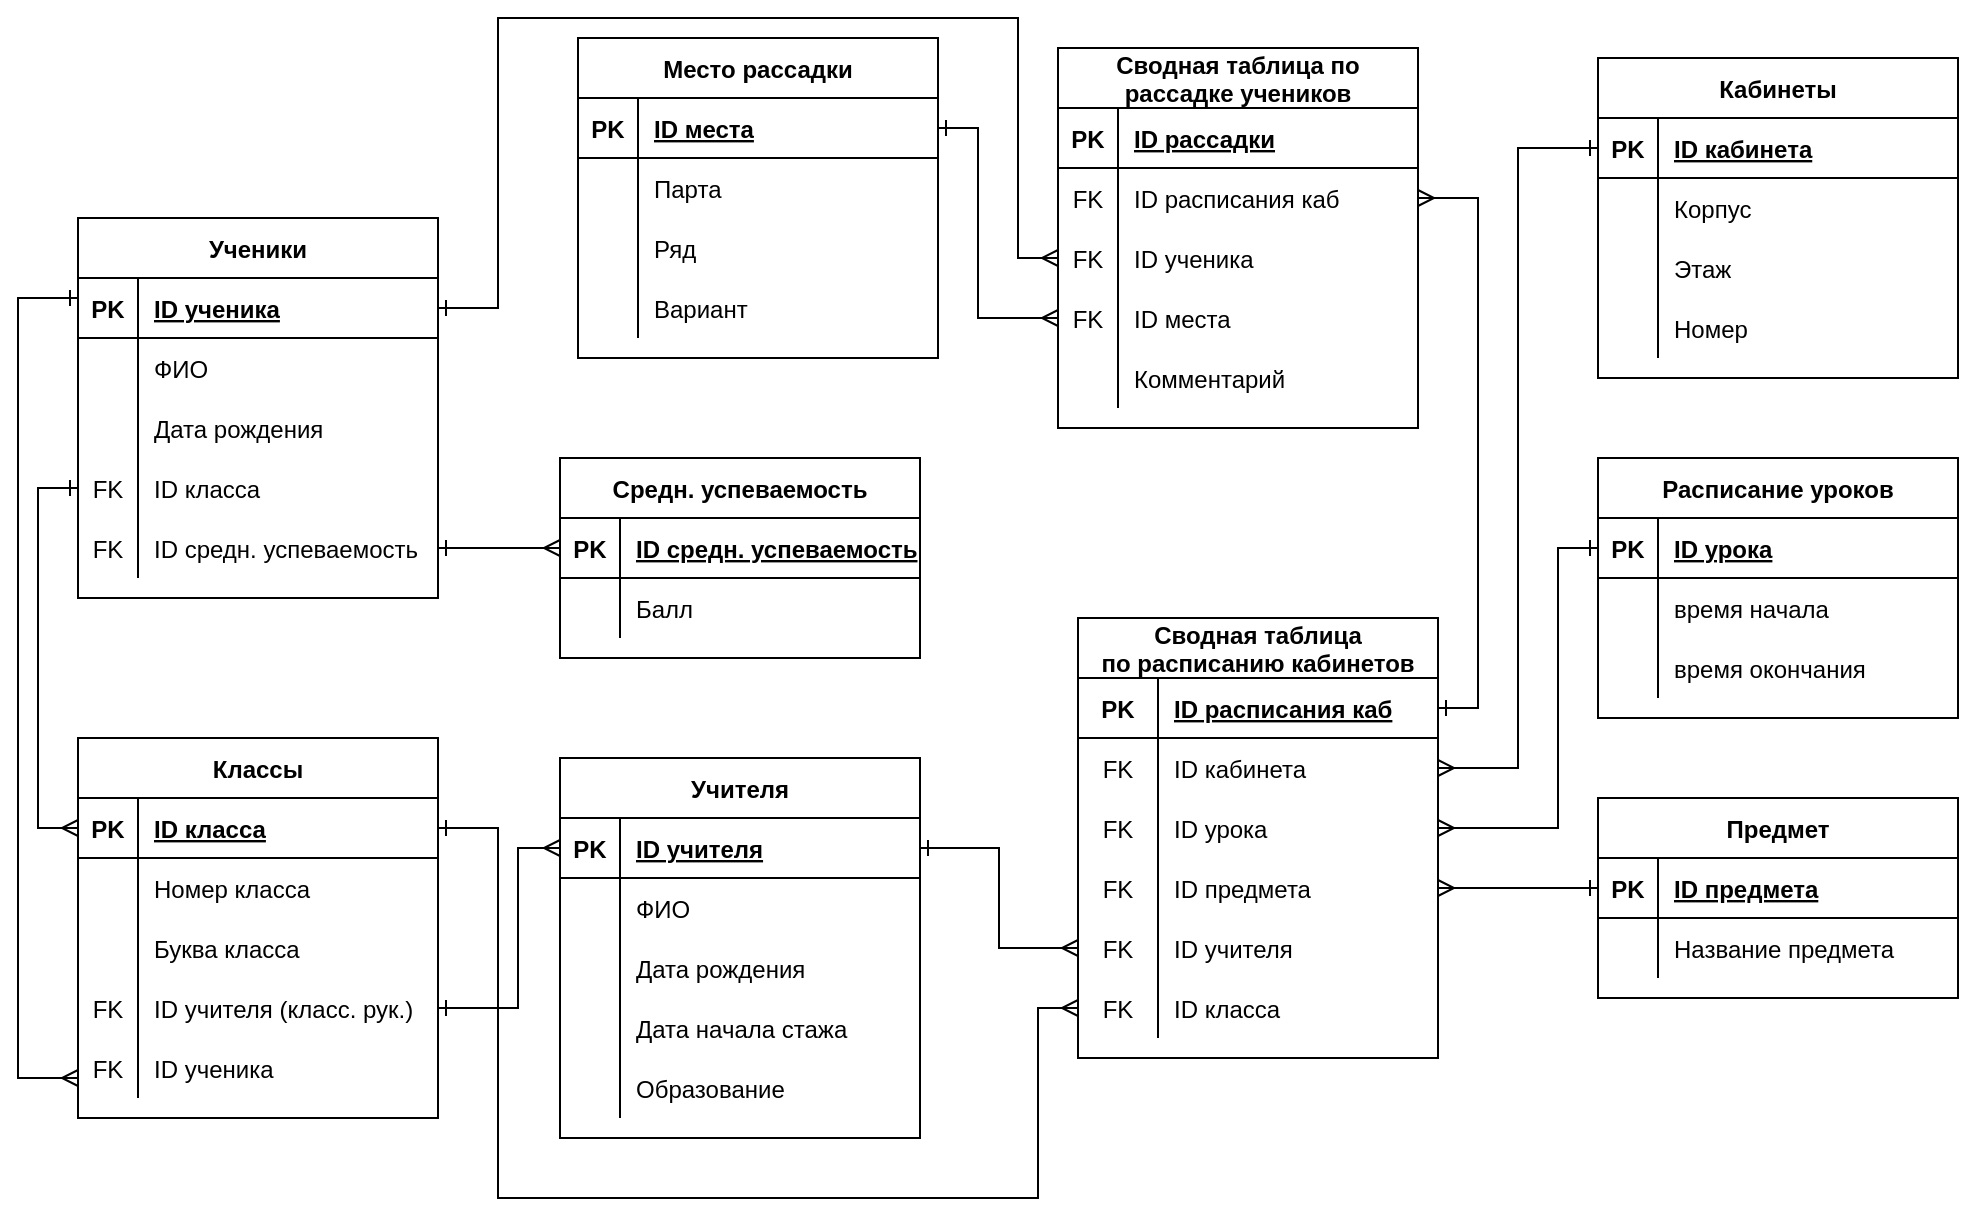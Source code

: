 <mxfile version="20.0.3" type="github">
  <diagram id="kmk7SKtRv-RFKrw5pHEI" name="Page-1">
    <mxGraphModel dx="1113" dy="759" grid="1" gridSize="10" guides="1" tooltips="1" connect="1" arrows="1" fold="1" page="1" pageScale="1" pageWidth="1169" pageHeight="827" math="0" shadow="0">
      <root>
        <mxCell id="0" />
        <mxCell id="1" parent="0" />
        <mxCell id="klrSTCAcLkOd9aCULXmN-4" value="Ученики" style="shape=table;startSize=30;container=1;collapsible=1;childLayout=tableLayout;fixedRows=1;rowLines=0;fontStyle=1;align=center;resizeLast=1;" vertex="1" parent="1">
          <mxGeometry x="40" y="130" width="180" height="190" as="geometry" />
        </mxCell>
        <mxCell id="klrSTCAcLkOd9aCULXmN-5" value="" style="shape=tableRow;horizontal=0;startSize=0;swimlaneHead=0;swimlaneBody=0;fillColor=none;collapsible=0;dropTarget=0;points=[[0,0.5],[1,0.5]];portConstraint=eastwest;top=0;left=0;right=0;bottom=1;" vertex="1" parent="klrSTCAcLkOd9aCULXmN-4">
          <mxGeometry y="30" width="180" height="30" as="geometry" />
        </mxCell>
        <mxCell id="klrSTCAcLkOd9aCULXmN-6" value="PK" style="shape=partialRectangle;connectable=0;fillColor=none;top=0;left=0;bottom=0;right=0;fontStyle=1;overflow=hidden;" vertex="1" parent="klrSTCAcLkOd9aCULXmN-5">
          <mxGeometry width="30" height="30" as="geometry">
            <mxRectangle width="30" height="30" as="alternateBounds" />
          </mxGeometry>
        </mxCell>
        <mxCell id="klrSTCAcLkOd9aCULXmN-7" value="ID ученика" style="shape=partialRectangle;connectable=0;fillColor=none;top=0;left=0;bottom=0;right=0;align=left;spacingLeft=6;fontStyle=5;overflow=hidden;" vertex="1" parent="klrSTCAcLkOd9aCULXmN-5">
          <mxGeometry x="30" width="150" height="30" as="geometry">
            <mxRectangle width="150" height="30" as="alternateBounds" />
          </mxGeometry>
        </mxCell>
        <mxCell id="klrSTCAcLkOd9aCULXmN-8" value="" style="shape=tableRow;horizontal=0;startSize=0;swimlaneHead=0;swimlaneBody=0;fillColor=none;collapsible=0;dropTarget=0;points=[[0,0.5],[1,0.5]];portConstraint=eastwest;top=0;left=0;right=0;bottom=0;" vertex="1" parent="klrSTCAcLkOd9aCULXmN-4">
          <mxGeometry y="60" width="180" height="30" as="geometry" />
        </mxCell>
        <mxCell id="klrSTCAcLkOd9aCULXmN-9" value="" style="shape=partialRectangle;connectable=0;fillColor=none;top=0;left=0;bottom=0;right=0;editable=1;overflow=hidden;" vertex="1" parent="klrSTCAcLkOd9aCULXmN-8">
          <mxGeometry width="30" height="30" as="geometry">
            <mxRectangle width="30" height="30" as="alternateBounds" />
          </mxGeometry>
        </mxCell>
        <mxCell id="klrSTCAcLkOd9aCULXmN-10" value="ФИО" style="shape=partialRectangle;connectable=0;fillColor=none;top=0;left=0;bottom=0;right=0;align=left;spacingLeft=6;overflow=hidden;" vertex="1" parent="klrSTCAcLkOd9aCULXmN-8">
          <mxGeometry x="30" width="150" height="30" as="geometry">
            <mxRectangle width="150" height="30" as="alternateBounds" />
          </mxGeometry>
        </mxCell>
        <mxCell id="klrSTCAcLkOd9aCULXmN-11" value="" style="shape=tableRow;horizontal=0;startSize=0;swimlaneHead=0;swimlaneBody=0;fillColor=none;collapsible=0;dropTarget=0;points=[[0,0.5],[1,0.5]];portConstraint=eastwest;top=0;left=0;right=0;bottom=0;" vertex="1" parent="klrSTCAcLkOd9aCULXmN-4">
          <mxGeometry y="90" width="180" height="30" as="geometry" />
        </mxCell>
        <mxCell id="klrSTCAcLkOd9aCULXmN-12" value="" style="shape=partialRectangle;connectable=0;fillColor=none;top=0;left=0;bottom=0;right=0;editable=1;overflow=hidden;" vertex="1" parent="klrSTCAcLkOd9aCULXmN-11">
          <mxGeometry width="30" height="30" as="geometry">
            <mxRectangle width="30" height="30" as="alternateBounds" />
          </mxGeometry>
        </mxCell>
        <mxCell id="klrSTCAcLkOd9aCULXmN-13" value="Дата рождения" style="shape=partialRectangle;connectable=0;fillColor=none;top=0;left=0;bottom=0;right=0;align=left;spacingLeft=6;overflow=hidden;" vertex="1" parent="klrSTCAcLkOd9aCULXmN-11">
          <mxGeometry x="30" width="150" height="30" as="geometry">
            <mxRectangle width="150" height="30" as="alternateBounds" />
          </mxGeometry>
        </mxCell>
        <mxCell id="klrSTCAcLkOd9aCULXmN-17" value="" style="shape=tableRow;horizontal=0;startSize=0;swimlaneHead=0;swimlaneBody=0;fillColor=none;collapsible=0;dropTarget=0;points=[[0,0.5],[1,0.5]];portConstraint=eastwest;top=0;left=0;right=0;bottom=0;" vertex="1" parent="klrSTCAcLkOd9aCULXmN-4">
          <mxGeometry y="120" width="180" height="30" as="geometry" />
        </mxCell>
        <mxCell id="klrSTCAcLkOd9aCULXmN-18" value="FK" style="shape=partialRectangle;connectable=0;fillColor=none;top=0;left=0;bottom=0;right=0;fontStyle=0;overflow=hidden;" vertex="1" parent="klrSTCAcLkOd9aCULXmN-17">
          <mxGeometry width="30" height="30" as="geometry">
            <mxRectangle width="30" height="30" as="alternateBounds" />
          </mxGeometry>
        </mxCell>
        <mxCell id="klrSTCAcLkOd9aCULXmN-19" value="ID класса" style="shape=partialRectangle;connectable=0;fillColor=none;top=0;left=0;bottom=0;right=0;align=left;spacingLeft=6;fontStyle=0;overflow=hidden;" vertex="1" parent="klrSTCAcLkOd9aCULXmN-17">
          <mxGeometry x="30" width="150" height="30" as="geometry">
            <mxRectangle width="150" height="30" as="alternateBounds" />
          </mxGeometry>
        </mxCell>
        <mxCell id="klrSTCAcLkOd9aCULXmN-23" value="" style="shape=tableRow;horizontal=0;startSize=0;swimlaneHead=0;swimlaneBody=0;fillColor=none;collapsible=0;dropTarget=0;points=[[0,0.5],[1,0.5]];portConstraint=eastwest;top=0;left=0;right=0;bottom=0;" vertex="1" parent="klrSTCAcLkOd9aCULXmN-4">
          <mxGeometry y="150" width="180" height="30" as="geometry" />
        </mxCell>
        <mxCell id="klrSTCAcLkOd9aCULXmN-24" value="FK" style="shape=partialRectangle;connectable=0;fillColor=none;top=0;left=0;bottom=0;right=0;fontStyle=0;overflow=hidden;" vertex="1" parent="klrSTCAcLkOd9aCULXmN-23">
          <mxGeometry width="30" height="30" as="geometry">
            <mxRectangle width="30" height="30" as="alternateBounds" />
          </mxGeometry>
        </mxCell>
        <mxCell id="klrSTCAcLkOd9aCULXmN-25" value="ID средн. успеваемость" style="shape=partialRectangle;connectable=0;fillColor=none;top=0;left=0;bottom=0;right=0;align=left;spacingLeft=6;fontStyle=0;overflow=hidden;" vertex="1" parent="klrSTCAcLkOd9aCULXmN-23">
          <mxGeometry x="30" width="150" height="30" as="geometry">
            <mxRectangle width="150" height="30" as="alternateBounds" />
          </mxGeometry>
        </mxCell>
        <mxCell id="klrSTCAcLkOd9aCULXmN-26" value="Кабинеты" style="shape=table;startSize=30;container=1;collapsible=1;childLayout=tableLayout;fixedRows=1;rowLines=0;fontStyle=1;align=center;resizeLast=1;" vertex="1" parent="1">
          <mxGeometry x="800" y="50" width="180" height="160" as="geometry" />
        </mxCell>
        <mxCell id="klrSTCAcLkOd9aCULXmN-27" value="" style="shape=tableRow;horizontal=0;startSize=0;swimlaneHead=0;swimlaneBody=0;fillColor=none;collapsible=0;dropTarget=0;points=[[0,0.5],[1,0.5]];portConstraint=eastwest;top=0;left=0;right=0;bottom=1;" vertex="1" parent="klrSTCAcLkOd9aCULXmN-26">
          <mxGeometry y="30" width="180" height="30" as="geometry" />
        </mxCell>
        <mxCell id="klrSTCAcLkOd9aCULXmN-28" value="PK" style="shape=partialRectangle;connectable=0;fillColor=none;top=0;left=0;bottom=0;right=0;fontStyle=1;overflow=hidden;" vertex="1" parent="klrSTCAcLkOd9aCULXmN-27">
          <mxGeometry width="30" height="30" as="geometry">
            <mxRectangle width="30" height="30" as="alternateBounds" />
          </mxGeometry>
        </mxCell>
        <mxCell id="klrSTCAcLkOd9aCULXmN-29" value="ID кабинета" style="shape=partialRectangle;connectable=0;fillColor=none;top=0;left=0;bottom=0;right=0;align=left;spacingLeft=6;fontStyle=5;overflow=hidden;" vertex="1" parent="klrSTCAcLkOd9aCULXmN-27">
          <mxGeometry x="30" width="150" height="30" as="geometry">
            <mxRectangle width="150" height="30" as="alternateBounds" />
          </mxGeometry>
        </mxCell>
        <mxCell id="klrSTCAcLkOd9aCULXmN-36" value="" style="shape=tableRow;horizontal=0;startSize=0;swimlaneHead=0;swimlaneBody=0;fillColor=none;collapsible=0;dropTarget=0;points=[[0,0.5],[1,0.5]];portConstraint=eastwest;top=0;left=0;right=0;bottom=0;" vertex="1" parent="klrSTCAcLkOd9aCULXmN-26">
          <mxGeometry y="60" width="180" height="30" as="geometry" />
        </mxCell>
        <mxCell id="klrSTCAcLkOd9aCULXmN-37" value="" style="shape=partialRectangle;connectable=0;fillColor=none;top=0;left=0;bottom=0;right=0;editable=1;overflow=hidden;" vertex="1" parent="klrSTCAcLkOd9aCULXmN-36">
          <mxGeometry width="30" height="30" as="geometry">
            <mxRectangle width="30" height="30" as="alternateBounds" />
          </mxGeometry>
        </mxCell>
        <mxCell id="klrSTCAcLkOd9aCULXmN-38" value="Корпус" style="shape=partialRectangle;connectable=0;fillColor=none;top=0;left=0;bottom=0;right=0;align=left;spacingLeft=6;overflow=hidden;" vertex="1" parent="klrSTCAcLkOd9aCULXmN-36">
          <mxGeometry x="30" width="150" height="30" as="geometry">
            <mxRectangle width="150" height="30" as="alternateBounds" />
          </mxGeometry>
        </mxCell>
        <mxCell id="klrSTCAcLkOd9aCULXmN-33" value="" style="shape=tableRow;horizontal=0;startSize=0;swimlaneHead=0;swimlaneBody=0;fillColor=none;collapsible=0;dropTarget=0;points=[[0,0.5],[1,0.5]];portConstraint=eastwest;top=0;left=0;right=0;bottom=0;" vertex="1" parent="klrSTCAcLkOd9aCULXmN-26">
          <mxGeometry y="90" width="180" height="30" as="geometry" />
        </mxCell>
        <mxCell id="klrSTCAcLkOd9aCULXmN-34" value="" style="shape=partialRectangle;connectable=0;fillColor=none;top=0;left=0;bottom=0;right=0;editable=1;overflow=hidden;" vertex="1" parent="klrSTCAcLkOd9aCULXmN-33">
          <mxGeometry width="30" height="30" as="geometry">
            <mxRectangle width="30" height="30" as="alternateBounds" />
          </mxGeometry>
        </mxCell>
        <mxCell id="klrSTCAcLkOd9aCULXmN-35" value="Этаж" style="shape=partialRectangle;connectable=0;fillColor=none;top=0;left=0;bottom=0;right=0;align=left;spacingLeft=6;overflow=hidden;" vertex="1" parent="klrSTCAcLkOd9aCULXmN-33">
          <mxGeometry x="30" width="150" height="30" as="geometry">
            <mxRectangle width="150" height="30" as="alternateBounds" />
          </mxGeometry>
        </mxCell>
        <mxCell id="klrSTCAcLkOd9aCULXmN-30" value="" style="shape=tableRow;horizontal=0;startSize=0;swimlaneHead=0;swimlaneBody=0;fillColor=none;collapsible=0;dropTarget=0;points=[[0,0.5],[1,0.5]];portConstraint=eastwest;top=0;left=0;right=0;bottom=0;" vertex="1" parent="klrSTCAcLkOd9aCULXmN-26">
          <mxGeometry y="120" width="180" height="30" as="geometry" />
        </mxCell>
        <mxCell id="klrSTCAcLkOd9aCULXmN-31" value="" style="shape=partialRectangle;connectable=0;fillColor=none;top=0;left=0;bottom=0;right=0;editable=1;overflow=hidden;" vertex="1" parent="klrSTCAcLkOd9aCULXmN-30">
          <mxGeometry width="30" height="30" as="geometry">
            <mxRectangle width="30" height="30" as="alternateBounds" />
          </mxGeometry>
        </mxCell>
        <mxCell id="klrSTCAcLkOd9aCULXmN-32" value="Номер" style="shape=partialRectangle;connectable=0;fillColor=none;top=0;left=0;bottom=0;right=0;align=left;spacingLeft=6;overflow=hidden;" vertex="1" parent="klrSTCAcLkOd9aCULXmN-30">
          <mxGeometry x="30" width="150" height="30" as="geometry">
            <mxRectangle width="150" height="30" as="alternateBounds" />
          </mxGeometry>
        </mxCell>
        <mxCell id="klrSTCAcLkOd9aCULXmN-39" value="Место рассадки" style="shape=table;startSize=30;container=1;collapsible=1;childLayout=tableLayout;fixedRows=1;rowLines=0;fontStyle=1;align=center;resizeLast=1;" vertex="1" parent="1">
          <mxGeometry x="290" y="40" width="180" height="160" as="geometry" />
        </mxCell>
        <mxCell id="klrSTCAcLkOd9aCULXmN-40" value="" style="shape=tableRow;horizontal=0;startSize=0;swimlaneHead=0;swimlaneBody=0;fillColor=none;collapsible=0;dropTarget=0;points=[[0,0.5],[1,0.5]];portConstraint=eastwest;top=0;left=0;right=0;bottom=1;" vertex="1" parent="klrSTCAcLkOd9aCULXmN-39">
          <mxGeometry y="30" width="180" height="30" as="geometry" />
        </mxCell>
        <mxCell id="klrSTCAcLkOd9aCULXmN-41" value="PK" style="shape=partialRectangle;connectable=0;fillColor=none;top=0;left=0;bottom=0;right=0;fontStyle=1;overflow=hidden;" vertex="1" parent="klrSTCAcLkOd9aCULXmN-40">
          <mxGeometry width="30" height="30" as="geometry">
            <mxRectangle width="30" height="30" as="alternateBounds" />
          </mxGeometry>
        </mxCell>
        <mxCell id="klrSTCAcLkOd9aCULXmN-42" value="ID места" style="shape=partialRectangle;connectable=0;fillColor=none;top=0;left=0;bottom=0;right=0;align=left;spacingLeft=6;fontStyle=5;overflow=hidden;" vertex="1" parent="klrSTCAcLkOd9aCULXmN-40">
          <mxGeometry x="30" width="150" height="30" as="geometry">
            <mxRectangle width="150" height="30" as="alternateBounds" />
          </mxGeometry>
        </mxCell>
        <mxCell id="klrSTCAcLkOd9aCULXmN-43" value="" style="shape=tableRow;horizontal=0;startSize=0;swimlaneHead=0;swimlaneBody=0;fillColor=none;collapsible=0;dropTarget=0;points=[[0,0.5],[1,0.5]];portConstraint=eastwest;top=0;left=0;right=0;bottom=0;" vertex="1" parent="klrSTCAcLkOd9aCULXmN-39">
          <mxGeometry y="60" width="180" height="30" as="geometry" />
        </mxCell>
        <mxCell id="klrSTCAcLkOd9aCULXmN-44" value="" style="shape=partialRectangle;connectable=0;fillColor=none;top=0;left=0;bottom=0;right=0;editable=1;overflow=hidden;" vertex="1" parent="klrSTCAcLkOd9aCULXmN-43">
          <mxGeometry width="30" height="30" as="geometry">
            <mxRectangle width="30" height="30" as="alternateBounds" />
          </mxGeometry>
        </mxCell>
        <mxCell id="klrSTCAcLkOd9aCULXmN-45" value="Парта" style="shape=partialRectangle;connectable=0;fillColor=none;top=0;left=0;bottom=0;right=0;align=left;spacingLeft=6;overflow=hidden;" vertex="1" parent="klrSTCAcLkOd9aCULXmN-43">
          <mxGeometry x="30" width="150" height="30" as="geometry">
            <mxRectangle width="150" height="30" as="alternateBounds" />
          </mxGeometry>
        </mxCell>
        <mxCell id="klrSTCAcLkOd9aCULXmN-46" value="" style="shape=tableRow;horizontal=0;startSize=0;swimlaneHead=0;swimlaneBody=0;fillColor=none;collapsible=0;dropTarget=0;points=[[0,0.5],[1,0.5]];portConstraint=eastwest;top=0;left=0;right=0;bottom=0;" vertex="1" parent="klrSTCAcLkOd9aCULXmN-39">
          <mxGeometry y="90" width="180" height="30" as="geometry" />
        </mxCell>
        <mxCell id="klrSTCAcLkOd9aCULXmN-47" value="" style="shape=partialRectangle;connectable=0;fillColor=none;top=0;left=0;bottom=0;right=0;editable=1;overflow=hidden;" vertex="1" parent="klrSTCAcLkOd9aCULXmN-46">
          <mxGeometry width="30" height="30" as="geometry">
            <mxRectangle width="30" height="30" as="alternateBounds" />
          </mxGeometry>
        </mxCell>
        <mxCell id="klrSTCAcLkOd9aCULXmN-48" value="Ряд" style="shape=partialRectangle;connectable=0;fillColor=none;top=0;left=0;bottom=0;right=0;align=left;spacingLeft=6;overflow=hidden;" vertex="1" parent="klrSTCAcLkOd9aCULXmN-46">
          <mxGeometry x="30" width="150" height="30" as="geometry">
            <mxRectangle width="150" height="30" as="alternateBounds" />
          </mxGeometry>
        </mxCell>
        <mxCell id="klrSTCAcLkOd9aCULXmN-49" value="" style="shape=tableRow;horizontal=0;startSize=0;swimlaneHead=0;swimlaneBody=0;fillColor=none;collapsible=0;dropTarget=0;points=[[0,0.5],[1,0.5]];portConstraint=eastwest;top=0;left=0;right=0;bottom=0;" vertex="1" parent="klrSTCAcLkOd9aCULXmN-39">
          <mxGeometry y="120" width="180" height="30" as="geometry" />
        </mxCell>
        <mxCell id="klrSTCAcLkOd9aCULXmN-50" value="" style="shape=partialRectangle;connectable=0;fillColor=none;top=0;left=0;bottom=0;right=0;editable=1;overflow=hidden;" vertex="1" parent="klrSTCAcLkOd9aCULXmN-49">
          <mxGeometry width="30" height="30" as="geometry">
            <mxRectangle width="30" height="30" as="alternateBounds" />
          </mxGeometry>
        </mxCell>
        <mxCell id="klrSTCAcLkOd9aCULXmN-51" value="Вариант" style="shape=partialRectangle;connectable=0;fillColor=none;top=0;left=0;bottom=0;right=0;align=left;spacingLeft=6;overflow=hidden;" vertex="1" parent="klrSTCAcLkOd9aCULXmN-49">
          <mxGeometry x="30" width="150" height="30" as="geometry">
            <mxRectangle width="150" height="30" as="alternateBounds" />
          </mxGeometry>
        </mxCell>
        <mxCell id="klrSTCAcLkOd9aCULXmN-52" value="Расписание уроков" style="shape=table;startSize=30;container=1;collapsible=1;childLayout=tableLayout;fixedRows=1;rowLines=0;fontStyle=1;align=center;resizeLast=1;" vertex="1" parent="1">
          <mxGeometry x="800" y="250" width="180" height="130" as="geometry" />
        </mxCell>
        <mxCell id="klrSTCAcLkOd9aCULXmN-53" value="" style="shape=tableRow;horizontal=0;startSize=0;swimlaneHead=0;swimlaneBody=0;fillColor=none;collapsible=0;dropTarget=0;points=[[0,0.5],[1,0.5]];portConstraint=eastwest;top=0;left=0;right=0;bottom=1;" vertex="1" parent="klrSTCAcLkOd9aCULXmN-52">
          <mxGeometry y="30" width="180" height="30" as="geometry" />
        </mxCell>
        <mxCell id="klrSTCAcLkOd9aCULXmN-54" value="PK" style="shape=partialRectangle;connectable=0;fillColor=none;top=0;left=0;bottom=0;right=0;fontStyle=1;overflow=hidden;" vertex="1" parent="klrSTCAcLkOd9aCULXmN-53">
          <mxGeometry width="30" height="30" as="geometry">
            <mxRectangle width="30" height="30" as="alternateBounds" />
          </mxGeometry>
        </mxCell>
        <mxCell id="klrSTCAcLkOd9aCULXmN-55" value="ID урока" style="shape=partialRectangle;connectable=0;fillColor=none;top=0;left=0;bottom=0;right=0;align=left;spacingLeft=6;fontStyle=5;overflow=hidden;" vertex="1" parent="klrSTCAcLkOd9aCULXmN-53">
          <mxGeometry x="30" width="150" height="30" as="geometry">
            <mxRectangle width="150" height="30" as="alternateBounds" />
          </mxGeometry>
        </mxCell>
        <mxCell id="klrSTCAcLkOd9aCULXmN-56" value="" style="shape=tableRow;horizontal=0;startSize=0;swimlaneHead=0;swimlaneBody=0;fillColor=none;collapsible=0;dropTarget=0;points=[[0,0.5],[1,0.5]];portConstraint=eastwest;top=0;left=0;right=0;bottom=0;" vertex="1" parent="klrSTCAcLkOd9aCULXmN-52">
          <mxGeometry y="60" width="180" height="30" as="geometry" />
        </mxCell>
        <mxCell id="klrSTCAcLkOd9aCULXmN-57" value="" style="shape=partialRectangle;connectable=0;fillColor=none;top=0;left=0;bottom=0;right=0;editable=1;overflow=hidden;" vertex="1" parent="klrSTCAcLkOd9aCULXmN-56">
          <mxGeometry width="30" height="30" as="geometry">
            <mxRectangle width="30" height="30" as="alternateBounds" />
          </mxGeometry>
        </mxCell>
        <mxCell id="klrSTCAcLkOd9aCULXmN-58" value="время начала" style="shape=partialRectangle;connectable=0;fillColor=none;top=0;left=0;bottom=0;right=0;align=left;spacingLeft=6;overflow=hidden;" vertex="1" parent="klrSTCAcLkOd9aCULXmN-56">
          <mxGeometry x="30" width="150" height="30" as="geometry">
            <mxRectangle width="150" height="30" as="alternateBounds" />
          </mxGeometry>
        </mxCell>
        <mxCell id="klrSTCAcLkOd9aCULXmN-59" value="" style="shape=tableRow;horizontal=0;startSize=0;swimlaneHead=0;swimlaneBody=0;fillColor=none;collapsible=0;dropTarget=0;points=[[0,0.5],[1,0.5]];portConstraint=eastwest;top=0;left=0;right=0;bottom=0;" vertex="1" parent="klrSTCAcLkOd9aCULXmN-52">
          <mxGeometry y="90" width="180" height="30" as="geometry" />
        </mxCell>
        <mxCell id="klrSTCAcLkOd9aCULXmN-60" value="" style="shape=partialRectangle;connectable=0;fillColor=none;top=0;left=0;bottom=0;right=0;editable=1;overflow=hidden;" vertex="1" parent="klrSTCAcLkOd9aCULXmN-59">
          <mxGeometry width="30" height="30" as="geometry">
            <mxRectangle width="30" height="30" as="alternateBounds" />
          </mxGeometry>
        </mxCell>
        <mxCell id="klrSTCAcLkOd9aCULXmN-61" value="время окончания" style="shape=partialRectangle;connectable=0;fillColor=none;top=0;left=0;bottom=0;right=0;align=left;spacingLeft=6;overflow=hidden;" vertex="1" parent="klrSTCAcLkOd9aCULXmN-59">
          <mxGeometry x="30" width="150" height="30" as="geometry">
            <mxRectangle width="150" height="30" as="alternateBounds" />
          </mxGeometry>
        </mxCell>
        <mxCell id="klrSTCAcLkOd9aCULXmN-65" value="Предмет" style="shape=table;startSize=30;container=1;collapsible=1;childLayout=tableLayout;fixedRows=1;rowLines=0;fontStyle=1;align=center;resizeLast=1;" vertex="1" parent="1">
          <mxGeometry x="800" y="420" width="180" height="100" as="geometry" />
        </mxCell>
        <mxCell id="klrSTCAcLkOd9aCULXmN-66" value="" style="shape=tableRow;horizontal=0;startSize=0;swimlaneHead=0;swimlaneBody=0;fillColor=none;collapsible=0;dropTarget=0;points=[[0,0.5],[1,0.5]];portConstraint=eastwest;top=0;left=0;right=0;bottom=1;" vertex="1" parent="klrSTCAcLkOd9aCULXmN-65">
          <mxGeometry y="30" width="180" height="30" as="geometry" />
        </mxCell>
        <mxCell id="klrSTCAcLkOd9aCULXmN-67" value="PK" style="shape=partialRectangle;connectable=0;fillColor=none;top=0;left=0;bottom=0;right=0;fontStyle=1;overflow=hidden;" vertex="1" parent="klrSTCAcLkOd9aCULXmN-66">
          <mxGeometry width="30" height="30" as="geometry">
            <mxRectangle width="30" height="30" as="alternateBounds" />
          </mxGeometry>
        </mxCell>
        <mxCell id="klrSTCAcLkOd9aCULXmN-68" value="ID предмета" style="shape=partialRectangle;connectable=0;fillColor=none;top=0;left=0;bottom=0;right=0;align=left;spacingLeft=6;fontStyle=5;overflow=hidden;" vertex="1" parent="klrSTCAcLkOd9aCULXmN-66">
          <mxGeometry x="30" width="150" height="30" as="geometry">
            <mxRectangle width="150" height="30" as="alternateBounds" />
          </mxGeometry>
        </mxCell>
        <mxCell id="klrSTCAcLkOd9aCULXmN-69" value="" style="shape=tableRow;horizontal=0;startSize=0;swimlaneHead=0;swimlaneBody=0;fillColor=none;collapsible=0;dropTarget=0;points=[[0,0.5],[1,0.5]];portConstraint=eastwest;top=0;left=0;right=0;bottom=0;" vertex="1" parent="klrSTCAcLkOd9aCULXmN-65">
          <mxGeometry y="60" width="180" height="30" as="geometry" />
        </mxCell>
        <mxCell id="klrSTCAcLkOd9aCULXmN-70" value="" style="shape=partialRectangle;connectable=0;fillColor=none;top=0;left=0;bottom=0;right=0;editable=1;overflow=hidden;" vertex="1" parent="klrSTCAcLkOd9aCULXmN-69">
          <mxGeometry width="30" height="30" as="geometry">
            <mxRectangle width="30" height="30" as="alternateBounds" />
          </mxGeometry>
        </mxCell>
        <mxCell id="klrSTCAcLkOd9aCULXmN-71" value="Название предмета" style="shape=partialRectangle;connectable=0;fillColor=none;top=0;left=0;bottom=0;right=0;align=left;spacingLeft=6;overflow=hidden;" vertex="1" parent="klrSTCAcLkOd9aCULXmN-69">
          <mxGeometry x="30" width="150" height="30" as="geometry">
            <mxRectangle width="150" height="30" as="alternateBounds" />
          </mxGeometry>
        </mxCell>
        <mxCell id="klrSTCAcLkOd9aCULXmN-78" value="Учителя" style="shape=table;startSize=30;container=1;collapsible=1;childLayout=tableLayout;fixedRows=1;rowLines=0;fontStyle=1;align=center;resizeLast=1;" vertex="1" parent="1">
          <mxGeometry x="281" y="400" width="180" height="190" as="geometry" />
        </mxCell>
        <mxCell id="klrSTCAcLkOd9aCULXmN-79" value="" style="shape=tableRow;horizontal=0;startSize=0;swimlaneHead=0;swimlaneBody=0;fillColor=none;collapsible=0;dropTarget=0;points=[[0,0.5],[1,0.5]];portConstraint=eastwest;top=0;left=0;right=0;bottom=1;" vertex="1" parent="klrSTCAcLkOd9aCULXmN-78">
          <mxGeometry y="30" width="180" height="30" as="geometry" />
        </mxCell>
        <mxCell id="klrSTCAcLkOd9aCULXmN-80" value="PK" style="shape=partialRectangle;connectable=0;fillColor=none;top=0;left=0;bottom=0;right=0;fontStyle=1;overflow=hidden;" vertex="1" parent="klrSTCAcLkOd9aCULXmN-79">
          <mxGeometry width="30" height="30" as="geometry">
            <mxRectangle width="30" height="30" as="alternateBounds" />
          </mxGeometry>
        </mxCell>
        <mxCell id="klrSTCAcLkOd9aCULXmN-81" value="ID учителя" style="shape=partialRectangle;connectable=0;fillColor=none;top=0;left=0;bottom=0;right=0;align=left;spacingLeft=6;fontStyle=5;overflow=hidden;" vertex="1" parent="klrSTCAcLkOd9aCULXmN-79">
          <mxGeometry x="30" width="150" height="30" as="geometry">
            <mxRectangle width="150" height="30" as="alternateBounds" />
          </mxGeometry>
        </mxCell>
        <mxCell id="klrSTCAcLkOd9aCULXmN-82" value="" style="shape=tableRow;horizontal=0;startSize=0;swimlaneHead=0;swimlaneBody=0;fillColor=none;collapsible=0;dropTarget=0;points=[[0,0.5],[1,0.5]];portConstraint=eastwest;top=0;left=0;right=0;bottom=0;" vertex="1" parent="klrSTCAcLkOd9aCULXmN-78">
          <mxGeometry y="60" width="180" height="30" as="geometry" />
        </mxCell>
        <mxCell id="klrSTCAcLkOd9aCULXmN-83" value="" style="shape=partialRectangle;connectable=0;fillColor=none;top=0;left=0;bottom=0;right=0;editable=1;overflow=hidden;" vertex="1" parent="klrSTCAcLkOd9aCULXmN-82">
          <mxGeometry width="30" height="30" as="geometry">
            <mxRectangle width="30" height="30" as="alternateBounds" />
          </mxGeometry>
        </mxCell>
        <mxCell id="klrSTCAcLkOd9aCULXmN-84" value="ФИО" style="shape=partialRectangle;connectable=0;fillColor=none;top=0;left=0;bottom=0;right=0;align=left;spacingLeft=6;overflow=hidden;" vertex="1" parent="klrSTCAcLkOd9aCULXmN-82">
          <mxGeometry x="30" width="150" height="30" as="geometry">
            <mxRectangle width="150" height="30" as="alternateBounds" />
          </mxGeometry>
        </mxCell>
        <mxCell id="klrSTCAcLkOd9aCULXmN-85" value="" style="shape=tableRow;horizontal=0;startSize=0;swimlaneHead=0;swimlaneBody=0;fillColor=none;collapsible=0;dropTarget=0;points=[[0,0.5],[1,0.5]];portConstraint=eastwest;top=0;left=0;right=0;bottom=0;" vertex="1" parent="klrSTCAcLkOd9aCULXmN-78">
          <mxGeometry y="90" width="180" height="30" as="geometry" />
        </mxCell>
        <mxCell id="klrSTCAcLkOd9aCULXmN-86" value="" style="shape=partialRectangle;connectable=0;fillColor=none;top=0;left=0;bottom=0;right=0;editable=1;overflow=hidden;" vertex="1" parent="klrSTCAcLkOd9aCULXmN-85">
          <mxGeometry width="30" height="30" as="geometry">
            <mxRectangle width="30" height="30" as="alternateBounds" />
          </mxGeometry>
        </mxCell>
        <mxCell id="klrSTCAcLkOd9aCULXmN-87" value="Дата рождения" style="shape=partialRectangle;connectable=0;fillColor=none;top=0;left=0;bottom=0;right=0;align=left;spacingLeft=6;overflow=hidden;" vertex="1" parent="klrSTCAcLkOd9aCULXmN-85">
          <mxGeometry x="30" width="150" height="30" as="geometry">
            <mxRectangle width="150" height="30" as="alternateBounds" />
          </mxGeometry>
        </mxCell>
        <mxCell id="klrSTCAcLkOd9aCULXmN-159" value="" style="shape=tableRow;horizontal=0;startSize=0;swimlaneHead=0;swimlaneBody=0;fillColor=none;collapsible=0;dropTarget=0;points=[[0,0.5],[1,0.5]];portConstraint=eastwest;top=0;left=0;right=0;bottom=0;" vertex="1" parent="klrSTCAcLkOd9aCULXmN-78">
          <mxGeometry y="120" width="180" height="30" as="geometry" />
        </mxCell>
        <mxCell id="klrSTCAcLkOd9aCULXmN-160" value="" style="shape=partialRectangle;connectable=0;fillColor=none;top=0;left=0;bottom=0;right=0;editable=1;overflow=hidden;" vertex="1" parent="klrSTCAcLkOd9aCULXmN-159">
          <mxGeometry width="30" height="30" as="geometry">
            <mxRectangle width="30" height="30" as="alternateBounds" />
          </mxGeometry>
        </mxCell>
        <mxCell id="klrSTCAcLkOd9aCULXmN-161" value="Дата начала стажа" style="shape=partialRectangle;connectable=0;fillColor=none;top=0;left=0;bottom=0;right=0;align=left;spacingLeft=6;overflow=hidden;" vertex="1" parent="klrSTCAcLkOd9aCULXmN-159">
          <mxGeometry x="30" width="150" height="30" as="geometry">
            <mxRectangle width="150" height="30" as="alternateBounds" />
          </mxGeometry>
        </mxCell>
        <mxCell id="klrSTCAcLkOd9aCULXmN-88" value="" style="shape=tableRow;horizontal=0;startSize=0;swimlaneHead=0;swimlaneBody=0;fillColor=none;collapsible=0;dropTarget=0;points=[[0,0.5],[1,0.5]];portConstraint=eastwest;top=0;left=0;right=0;bottom=0;" vertex="1" parent="klrSTCAcLkOd9aCULXmN-78">
          <mxGeometry y="150" width="180" height="30" as="geometry" />
        </mxCell>
        <mxCell id="klrSTCAcLkOd9aCULXmN-89" value="" style="shape=partialRectangle;connectable=0;fillColor=none;top=0;left=0;bottom=0;right=0;editable=1;overflow=hidden;" vertex="1" parent="klrSTCAcLkOd9aCULXmN-88">
          <mxGeometry width="30" height="30" as="geometry">
            <mxRectangle width="30" height="30" as="alternateBounds" />
          </mxGeometry>
        </mxCell>
        <mxCell id="klrSTCAcLkOd9aCULXmN-90" value="Образование" style="shape=partialRectangle;connectable=0;fillColor=none;top=0;left=0;bottom=0;right=0;align=left;spacingLeft=6;overflow=hidden;" vertex="1" parent="klrSTCAcLkOd9aCULXmN-88">
          <mxGeometry x="30" width="150" height="30" as="geometry">
            <mxRectangle width="150" height="30" as="alternateBounds" />
          </mxGeometry>
        </mxCell>
        <mxCell id="klrSTCAcLkOd9aCULXmN-114" value="Классы" style="shape=table;startSize=30;container=1;collapsible=1;childLayout=tableLayout;fixedRows=1;rowLines=0;fontStyle=1;align=center;resizeLast=1;" vertex="1" parent="1">
          <mxGeometry x="40" y="390" width="180" height="190" as="geometry" />
        </mxCell>
        <mxCell id="klrSTCAcLkOd9aCULXmN-115" value="" style="shape=tableRow;horizontal=0;startSize=0;swimlaneHead=0;swimlaneBody=0;fillColor=none;collapsible=0;dropTarget=0;points=[[0,0.5],[1,0.5]];portConstraint=eastwest;top=0;left=0;right=0;bottom=1;" vertex="1" parent="klrSTCAcLkOd9aCULXmN-114">
          <mxGeometry y="30" width="180" height="30" as="geometry" />
        </mxCell>
        <mxCell id="klrSTCAcLkOd9aCULXmN-116" value="PK" style="shape=partialRectangle;connectable=0;fillColor=none;top=0;left=0;bottom=0;right=0;fontStyle=1;overflow=hidden;" vertex="1" parent="klrSTCAcLkOd9aCULXmN-115">
          <mxGeometry width="30" height="30" as="geometry">
            <mxRectangle width="30" height="30" as="alternateBounds" />
          </mxGeometry>
        </mxCell>
        <mxCell id="klrSTCAcLkOd9aCULXmN-117" value="ID класса" style="shape=partialRectangle;connectable=0;fillColor=none;top=0;left=0;bottom=0;right=0;align=left;spacingLeft=6;fontStyle=5;overflow=hidden;" vertex="1" parent="klrSTCAcLkOd9aCULXmN-115">
          <mxGeometry x="30" width="150" height="30" as="geometry">
            <mxRectangle width="150" height="30" as="alternateBounds" />
          </mxGeometry>
        </mxCell>
        <mxCell id="klrSTCAcLkOd9aCULXmN-118" value="" style="shape=tableRow;horizontal=0;startSize=0;swimlaneHead=0;swimlaneBody=0;fillColor=none;collapsible=0;dropTarget=0;points=[[0,0.5],[1,0.5]];portConstraint=eastwest;top=0;left=0;right=0;bottom=0;" vertex="1" parent="klrSTCAcLkOd9aCULXmN-114">
          <mxGeometry y="60" width="180" height="30" as="geometry" />
        </mxCell>
        <mxCell id="klrSTCAcLkOd9aCULXmN-119" value="" style="shape=partialRectangle;connectable=0;fillColor=none;top=0;left=0;bottom=0;right=0;editable=1;overflow=hidden;" vertex="1" parent="klrSTCAcLkOd9aCULXmN-118">
          <mxGeometry width="30" height="30" as="geometry">
            <mxRectangle width="30" height="30" as="alternateBounds" />
          </mxGeometry>
        </mxCell>
        <mxCell id="klrSTCAcLkOd9aCULXmN-120" value="Номер класса" style="shape=partialRectangle;connectable=0;fillColor=none;top=0;left=0;bottom=0;right=0;align=left;spacingLeft=6;overflow=hidden;" vertex="1" parent="klrSTCAcLkOd9aCULXmN-118">
          <mxGeometry x="30" width="150" height="30" as="geometry">
            <mxRectangle width="150" height="30" as="alternateBounds" />
          </mxGeometry>
        </mxCell>
        <mxCell id="klrSTCAcLkOd9aCULXmN-121" value="" style="shape=tableRow;horizontal=0;startSize=0;swimlaneHead=0;swimlaneBody=0;fillColor=none;collapsible=0;dropTarget=0;points=[[0,0.5],[1,0.5]];portConstraint=eastwest;top=0;left=0;right=0;bottom=0;" vertex="1" parent="klrSTCAcLkOd9aCULXmN-114">
          <mxGeometry y="90" width="180" height="30" as="geometry" />
        </mxCell>
        <mxCell id="klrSTCAcLkOd9aCULXmN-122" value="" style="shape=partialRectangle;connectable=0;fillColor=none;top=0;left=0;bottom=0;right=0;editable=1;overflow=hidden;" vertex="1" parent="klrSTCAcLkOd9aCULXmN-121">
          <mxGeometry width="30" height="30" as="geometry">
            <mxRectangle width="30" height="30" as="alternateBounds" />
          </mxGeometry>
        </mxCell>
        <mxCell id="klrSTCAcLkOd9aCULXmN-123" value="Буква класса" style="shape=partialRectangle;connectable=0;fillColor=none;top=0;left=0;bottom=0;right=0;align=left;spacingLeft=6;overflow=hidden;" vertex="1" parent="klrSTCAcLkOd9aCULXmN-121">
          <mxGeometry x="30" width="150" height="30" as="geometry">
            <mxRectangle width="150" height="30" as="alternateBounds" />
          </mxGeometry>
        </mxCell>
        <mxCell id="klrSTCAcLkOd9aCULXmN-199" value="" style="shape=tableRow;horizontal=0;startSize=0;swimlaneHead=0;swimlaneBody=0;fillColor=none;collapsible=0;dropTarget=0;points=[[0,0.5],[1,0.5]];portConstraint=eastwest;top=0;left=0;right=0;bottom=0;" vertex="1" parent="klrSTCAcLkOd9aCULXmN-114">
          <mxGeometry y="120" width="180" height="30" as="geometry" />
        </mxCell>
        <mxCell id="klrSTCAcLkOd9aCULXmN-200" value="FK" style="shape=partialRectangle;connectable=0;fillColor=none;top=0;left=0;bottom=0;right=0;fontStyle=0;overflow=hidden;" vertex="1" parent="klrSTCAcLkOd9aCULXmN-199">
          <mxGeometry width="30" height="30" as="geometry">
            <mxRectangle width="30" height="30" as="alternateBounds" />
          </mxGeometry>
        </mxCell>
        <mxCell id="klrSTCAcLkOd9aCULXmN-201" value="ID учителя (класс. рук.)" style="shape=partialRectangle;connectable=0;fillColor=none;top=0;left=0;bottom=0;right=0;align=left;spacingLeft=6;fontStyle=0;overflow=hidden;" vertex="1" parent="klrSTCAcLkOd9aCULXmN-199">
          <mxGeometry x="30" width="150" height="30" as="geometry">
            <mxRectangle width="150" height="30" as="alternateBounds" />
          </mxGeometry>
        </mxCell>
        <mxCell id="klrSTCAcLkOd9aCULXmN-202" value="" style="shape=tableRow;horizontal=0;startSize=0;swimlaneHead=0;swimlaneBody=0;fillColor=none;collapsible=0;dropTarget=0;points=[[0,0.5],[1,0.5]];portConstraint=eastwest;top=0;left=0;right=0;bottom=0;" vertex="1" parent="klrSTCAcLkOd9aCULXmN-114">
          <mxGeometry y="150" width="180" height="30" as="geometry" />
        </mxCell>
        <mxCell id="klrSTCAcLkOd9aCULXmN-203" value="FK" style="shape=partialRectangle;connectable=0;fillColor=none;top=0;left=0;bottom=0;right=0;fontStyle=0;overflow=hidden;" vertex="1" parent="klrSTCAcLkOd9aCULXmN-202">
          <mxGeometry width="30" height="30" as="geometry">
            <mxRectangle width="30" height="30" as="alternateBounds" />
          </mxGeometry>
        </mxCell>
        <mxCell id="klrSTCAcLkOd9aCULXmN-204" value="ID ученика" style="shape=partialRectangle;connectable=0;fillColor=none;top=0;left=0;bottom=0;right=0;align=left;spacingLeft=6;fontStyle=0;overflow=hidden;" vertex="1" parent="klrSTCAcLkOd9aCULXmN-202">
          <mxGeometry x="30" width="150" height="30" as="geometry">
            <mxRectangle width="150" height="30" as="alternateBounds" />
          </mxGeometry>
        </mxCell>
        <mxCell id="klrSTCAcLkOd9aCULXmN-145" value="Средн. успеваемость" style="shape=table;startSize=30;container=1;collapsible=1;childLayout=tableLayout;fixedRows=1;rowLines=0;fontStyle=1;align=center;resizeLast=1;" vertex="1" parent="1">
          <mxGeometry x="281" y="250" width="180" height="100" as="geometry" />
        </mxCell>
        <mxCell id="klrSTCAcLkOd9aCULXmN-146" value="" style="shape=tableRow;horizontal=0;startSize=0;swimlaneHead=0;swimlaneBody=0;fillColor=none;collapsible=0;dropTarget=0;points=[[0,0.5],[1,0.5]];portConstraint=eastwest;top=0;left=0;right=0;bottom=1;" vertex="1" parent="klrSTCAcLkOd9aCULXmN-145">
          <mxGeometry y="30" width="180" height="30" as="geometry" />
        </mxCell>
        <mxCell id="klrSTCAcLkOd9aCULXmN-147" value="PK" style="shape=partialRectangle;connectable=0;fillColor=none;top=0;left=0;bottom=0;right=0;fontStyle=1;overflow=hidden;" vertex="1" parent="klrSTCAcLkOd9aCULXmN-146">
          <mxGeometry width="30" height="30" as="geometry">
            <mxRectangle width="30" height="30" as="alternateBounds" />
          </mxGeometry>
        </mxCell>
        <mxCell id="klrSTCAcLkOd9aCULXmN-148" value="ID средн. успеваемость" style="shape=partialRectangle;connectable=0;fillColor=none;top=0;left=0;bottom=0;right=0;align=left;spacingLeft=6;fontStyle=5;overflow=hidden;" vertex="1" parent="klrSTCAcLkOd9aCULXmN-146">
          <mxGeometry x="30" width="150" height="30" as="geometry">
            <mxRectangle width="150" height="30" as="alternateBounds" />
          </mxGeometry>
        </mxCell>
        <mxCell id="klrSTCAcLkOd9aCULXmN-149" value="" style="shape=tableRow;horizontal=0;startSize=0;swimlaneHead=0;swimlaneBody=0;fillColor=none;collapsible=0;dropTarget=0;points=[[0,0.5],[1,0.5]];portConstraint=eastwest;top=0;left=0;right=0;bottom=0;" vertex="1" parent="klrSTCAcLkOd9aCULXmN-145">
          <mxGeometry y="60" width="180" height="30" as="geometry" />
        </mxCell>
        <mxCell id="klrSTCAcLkOd9aCULXmN-150" value="" style="shape=partialRectangle;connectable=0;fillColor=none;top=0;left=0;bottom=0;right=0;editable=1;overflow=hidden;" vertex="1" parent="klrSTCAcLkOd9aCULXmN-149">
          <mxGeometry width="30" height="30" as="geometry">
            <mxRectangle width="30" height="30" as="alternateBounds" />
          </mxGeometry>
        </mxCell>
        <mxCell id="klrSTCAcLkOd9aCULXmN-151" value="Балл" style="shape=partialRectangle;connectable=0;fillColor=none;top=0;left=0;bottom=0;right=0;align=left;spacingLeft=6;overflow=hidden;" vertex="1" parent="klrSTCAcLkOd9aCULXmN-149">
          <mxGeometry x="30" width="150" height="30" as="geometry">
            <mxRectangle width="150" height="30" as="alternateBounds" />
          </mxGeometry>
        </mxCell>
        <mxCell id="klrSTCAcLkOd9aCULXmN-171" value="Сводная таблица &#xa;по расписанию кабинетов" style="shape=table;startSize=30;container=1;collapsible=1;childLayout=tableLayout;fixedRows=1;rowLines=0;fontStyle=1;align=center;resizeLast=1;" vertex="1" parent="1">
          <mxGeometry x="540" y="330" width="180" height="220" as="geometry" />
        </mxCell>
        <mxCell id="klrSTCAcLkOd9aCULXmN-175" value="" style="shape=tableRow;horizontal=0;startSize=0;swimlaneHead=0;swimlaneBody=0;fillColor=none;collapsible=0;dropTarget=0;points=[[0,0.5],[1,0.5]];portConstraint=eastwest;top=0;left=0;right=0;bottom=1;" vertex="1" parent="klrSTCAcLkOd9aCULXmN-171">
          <mxGeometry y="30" width="180" height="30" as="geometry" />
        </mxCell>
        <mxCell id="klrSTCAcLkOd9aCULXmN-176" value="PK" style="shape=partialRectangle;connectable=0;fillColor=none;top=0;left=0;bottom=0;right=0;fontStyle=1;overflow=hidden;" vertex="1" parent="klrSTCAcLkOd9aCULXmN-175">
          <mxGeometry width="40" height="30" as="geometry">
            <mxRectangle width="40" height="30" as="alternateBounds" />
          </mxGeometry>
        </mxCell>
        <mxCell id="klrSTCAcLkOd9aCULXmN-177" value="ID расписания каб" style="shape=partialRectangle;connectable=0;fillColor=none;top=0;left=0;bottom=0;right=0;align=left;spacingLeft=6;fontStyle=5;overflow=hidden;" vertex="1" parent="klrSTCAcLkOd9aCULXmN-175">
          <mxGeometry x="40" width="140" height="30" as="geometry">
            <mxRectangle width="140" height="30" as="alternateBounds" />
          </mxGeometry>
        </mxCell>
        <mxCell id="klrSTCAcLkOd9aCULXmN-256" value="" style="shape=tableRow;horizontal=0;startSize=0;swimlaneHead=0;swimlaneBody=0;fillColor=none;collapsible=0;dropTarget=0;points=[[0,0.5],[1,0.5]];portConstraint=eastwest;top=0;left=0;right=0;bottom=0;" vertex="1" parent="klrSTCAcLkOd9aCULXmN-171">
          <mxGeometry y="60" width="180" height="30" as="geometry" />
        </mxCell>
        <mxCell id="klrSTCAcLkOd9aCULXmN-257" value="FK" style="shape=partialRectangle;connectable=0;fillColor=none;top=0;left=0;bottom=0;right=0;fontStyle=0;overflow=hidden;" vertex="1" parent="klrSTCAcLkOd9aCULXmN-256">
          <mxGeometry width="40" height="30" as="geometry">
            <mxRectangle width="40" height="30" as="alternateBounds" />
          </mxGeometry>
        </mxCell>
        <mxCell id="klrSTCAcLkOd9aCULXmN-258" value="ID кабинета" style="shape=partialRectangle;connectable=0;fillColor=none;top=0;left=0;bottom=0;right=0;align=left;spacingLeft=6;fontStyle=0;overflow=hidden;" vertex="1" parent="klrSTCAcLkOd9aCULXmN-256">
          <mxGeometry x="40" width="140" height="30" as="geometry">
            <mxRectangle width="140" height="30" as="alternateBounds" />
          </mxGeometry>
        </mxCell>
        <mxCell id="klrSTCAcLkOd9aCULXmN-240" value="" style="shape=tableRow;horizontal=0;startSize=0;swimlaneHead=0;swimlaneBody=0;fillColor=none;collapsible=0;dropTarget=0;points=[[0,0.5],[1,0.5]];portConstraint=eastwest;top=0;left=0;right=0;bottom=0;" vertex="1" parent="klrSTCAcLkOd9aCULXmN-171">
          <mxGeometry y="90" width="180" height="30" as="geometry" />
        </mxCell>
        <mxCell id="klrSTCAcLkOd9aCULXmN-241" value="FK" style="shape=partialRectangle;connectable=0;fillColor=none;top=0;left=0;bottom=0;right=0;fontStyle=0;overflow=hidden;" vertex="1" parent="klrSTCAcLkOd9aCULXmN-240">
          <mxGeometry width="40" height="30" as="geometry">
            <mxRectangle width="40" height="30" as="alternateBounds" />
          </mxGeometry>
        </mxCell>
        <mxCell id="klrSTCAcLkOd9aCULXmN-242" value="ID урока" style="shape=partialRectangle;connectable=0;fillColor=none;top=0;left=0;bottom=0;right=0;align=left;spacingLeft=6;fontStyle=0;overflow=hidden;" vertex="1" parent="klrSTCAcLkOd9aCULXmN-240">
          <mxGeometry x="40" width="140" height="30" as="geometry">
            <mxRectangle width="140" height="30" as="alternateBounds" />
          </mxGeometry>
        </mxCell>
        <mxCell id="klrSTCAcLkOd9aCULXmN-252" value="" style="shape=tableRow;horizontal=0;startSize=0;swimlaneHead=0;swimlaneBody=0;fillColor=none;collapsible=0;dropTarget=0;points=[[0,0.5],[1,0.5]];portConstraint=eastwest;top=0;left=0;right=0;bottom=0;" vertex="1" parent="klrSTCAcLkOd9aCULXmN-171">
          <mxGeometry y="120" width="180" height="30" as="geometry" />
        </mxCell>
        <mxCell id="klrSTCAcLkOd9aCULXmN-253" value="FK" style="shape=partialRectangle;connectable=0;fillColor=none;top=0;left=0;bottom=0;right=0;fontStyle=0;overflow=hidden;" vertex="1" parent="klrSTCAcLkOd9aCULXmN-252">
          <mxGeometry width="40" height="30" as="geometry">
            <mxRectangle width="40" height="30" as="alternateBounds" />
          </mxGeometry>
        </mxCell>
        <mxCell id="klrSTCAcLkOd9aCULXmN-254" value="ID предмета" style="shape=partialRectangle;connectable=0;fillColor=none;top=0;left=0;bottom=0;right=0;align=left;spacingLeft=6;fontStyle=0;overflow=hidden;" vertex="1" parent="klrSTCAcLkOd9aCULXmN-252">
          <mxGeometry x="40" width="140" height="30" as="geometry">
            <mxRectangle width="140" height="30" as="alternateBounds" />
          </mxGeometry>
        </mxCell>
        <mxCell id="klrSTCAcLkOd9aCULXmN-185" value="" style="shape=tableRow;horizontal=0;startSize=0;swimlaneHead=0;swimlaneBody=0;fillColor=none;collapsible=0;dropTarget=0;points=[[0,0.5],[1,0.5]];portConstraint=eastwest;top=0;left=0;right=0;bottom=0;" vertex="1" parent="klrSTCAcLkOd9aCULXmN-171">
          <mxGeometry y="150" width="180" height="30" as="geometry" />
        </mxCell>
        <mxCell id="klrSTCAcLkOd9aCULXmN-186" value="FK" style="shape=partialRectangle;connectable=0;fillColor=none;top=0;left=0;bottom=0;right=0;fontStyle=0;overflow=hidden;" vertex="1" parent="klrSTCAcLkOd9aCULXmN-185">
          <mxGeometry width="40" height="30" as="geometry">
            <mxRectangle width="40" height="30" as="alternateBounds" />
          </mxGeometry>
        </mxCell>
        <mxCell id="klrSTCAcLkOd9aCULXmN-187" value="ID учителя" style="shape=partialRectangle;connectable=0;fillColor=none;top=0;left=0;bottom=0;right=0;align=left;spacingLeft=6;fontStyle=0;overflow=hidden;" vertex="1" parent="klrSTCAcLkOd9aCULXmN-185">
          <mxGeometry x="40" width="140" height="30" as="geometry">
            <mxRectangle width="140" height="30" as="alternateBounds" />
          </mxGeometry>
        </mxCell>
        <mxCell id="klrSTCAcLkOd9aCULXmN-234" value="" style="shape=tableRow;horizontal=0;startSize=0;swimlaneHead=0;swimlaneBody=0;fillColor=none;collapsible=0;dropTarget=0;points=[[0,0.5],[1,0.5]];portConstraint=eastwest;top=0;left=0;right=0;bottom=0;" vertex="1" parent="klrSTCAcLkOd9aCULXmN-171">
          <mxGeometry y="180" width="180" height="30" as="geometry" />
        </mxCell>
        <mxCell id="klrSTCAcLkOd9aCULXmN-235" value="FK" style="shape=partialRectangle;connectable=0;fillColor=none;top=0;left=0;bottom=0;right=0;fontStyle=0;overflow=hidden;" vertex="1" parent="klrSTCAcLkOd9aCULXmN-234">
          <mxGeometry width="40" height="30" as="geometry">
            <mxRectangle width="40" height="30" as="alternateBounds" />
          </mxGeometry>
        </mxCell>
        <mxCell id="klrSTCAcLkOd9aCULXmN-236" value="ID класса" style="shape=partialRectangle;connectable=0;fillColor=none;top=0;left=0;bottom=0;right=0;align=left;spacingLeft=6;fontStyle=0;overflow=hidden;" vertex="1" parent="klrSTCAcLkOd9aCULXmN-234">
          <mxGeometry x="40" width="140" height="30" as="geometry">
            <mxRectangle width="140" height="30" as="alternateBounds" />
          </mxGeometry>
        </mxCell>
        <mxCell id="klrSTCAcLkOd9aCULXmN-231" style="edgeStyle=orthogonalEdgeStyle;rounded=0;orthogonalLoop=1;jettySize=auto;html=1;startArrow=ERone;startFill=0;endArrow=ERmany;endFill=0;entryX=0;entryY=0.5;entryDx=0;entryDy=0;" edge="1" parent="1" source="klrSTCAcLkOd9aCULXmN-17" target="klrSTCAcLkOd9aCULXmN-115">
          <mxGeometry relative="1" as="geometry">
            <mxPoint x="10" y="350" as="targetPoint" />
            <Array as="points">
              <mxPoint x="20" y="265" />
              <mxPoint x="20" y="435" />
            </Array>
          </mxGeometry>
        </mxCell>
        <mxCell id="klrSTCAcLkOd9aCULXmN-232" style="edgeStyle=orthogonalEdgeStyle;rounded=0;orthogonalLoop=1;jettySize=auto;html=1;startArrow=ERone;startFill=0;endArrow=ERmany;endFill=0;" edge="1" parent="1" source="klrSTCAcLkOd9aCULXmN-199" target="klrSTCAcLkOd9aCULXmN-79">
          <mxGeometry relative="1" as="geometry">
            <mxPoint x="570" y="510" as="targetPoint" />
            <Array as="points">
              <mxPoint x="260" y="525" />
              <mxPoint x="260" y="445" />
            </Array>
          </mxGeometry>
        </mxCell>
        <mxCell id="klrSTCAcLkOd9aCULXmN-233" style="edgeStyle=orthogonalEdgeStyle;rounded=0;orthogonalLoop=1;jettySize=auto;html=1;startArrow=ERone;startFill=0;endArrow=ERmany;endFill=0;" edge="1" parent="1" source="klrSTCAcLkOd9aCULXmN-23" target="klrSTCAcLkOd9aCULXmN-146">
          <mxGeometry relative="1" as="geometry">
            <Array as="points">
              <mxPoint x="250" y="295" />
              <mxPoint x="250" y="295" />
            </Array>
          </mxGeometry>
        </mxCell>
        <mxCell id="klrSTCAcLkOd9aCULXmN-259" value="Сводная таблица по &#xa;рассадке учеников" style="shape=table;startSize=30;container=1;collapsible=1;childLayout=tableLayout;fixedRows=1;rowLines=0;fontStyle=1;align=center;resizeLast=1;" vertex="1" parent="1">
          <mxGeometry x="530" y="45" width="180" height="190" as="geometry" />
        </mxCell>
        <mxCell id="klrSTCAcLkOd9aCULXmN-260" value="" style="shape=tableRow;horizontal=0;startSize=0;swimlaneHead=0;swimlaneBody=0;fillColor=none;collapsible=0;dropTarget=0;points=[[0,0.5],[1,0.5]];portConstraint=eastwest;top=0;left=0;right=0;bottom=1;" vertex="1" parent="klrSTCAcLkOd9aCULXmN-259">
          <mxGeometry y="30" width="180" height="30" as="geometry" />
        </mxCell>
        <mxCell id="klrSTCAcLkOd9aCULXmN-261" value="PK" style="shape=partialRectangle;connectable=0;fillColor=none;top=0;left=0;bottom=0;right=0;fontStyle=1;overflow=hidden;" vertex="1" parent="klrSTCAcLkOd9aCULXmN-260">
          <mxGeometry width="30" height="30" as="geometry">
            <mxRectangle width="30" height="30" as="alternateBounds" />
          </mxGeometry>
        </mxCell>
        <mxCell id="klrSTCAcLkOd9aCULXmN-262" value="ID рассадки" style="shape=partialRectangle;connectable=0;fillColor=none;top=0;left=0;bottom=0;right=0;align=left;spacingLeft=6;fontStyle=5;overflow=hidden;" vertex="1" parent="klrSTCAcLkOd9aCULXmN-260">
          <mxGeometry x="30" width="150" height="30" as="geometry">
            <mxRectangle width="150" height="30" as="alternateBounds" />
          </mxGeometry>
        </mxCell>
        <mxCell id="klrSTCAcLkOd9aCULXmN-289" value="" style="shape=tableRow;horizontal=0;startSize=0;swimlaneHead=0;swimlaneBody=0;fillColor=none;collapsible=0;dropTarget=0;points=[[0,0.5],[1,0.5]];portConstraint=eastwest;top=0;left=0;right=0;bottom=0;" vertex="1" parent="klrSTCAcLkOd9aCULXmN-259">
          <mxGeometry y="60" width="180" height="30" as="geometry" />
        </mxCell>
        <mxCell id="klrSTCAcLkOd9aCULXmN-290" value="FK" style="shape=partialRectangle;connectable=0;fillColor=none;top=0;left=0;bottom=0;right=0;fontStyle=0;overflow=hidden;" vertex="1" parent="klrSTCAcLkOd9aCULXmN-289">
          <mxGeometry width="30" height="30" as="geometry">
            <mxRectangle width="30" height="30" as="alternateBounds" />
          </mxGeometry>
        </mxCell>
        <mxCell id="klrSTCAcLkOd9aCULXmN-291" value="ID расписания каб" style="shape=partialRectangle;connectable=0;fillColor=none;top=0;left=0;bottom=0;right=0;align=left;spacingLeft=6;fontStyle=0;overflow=hidden;" vertex="1" parent="klrSTCAcLkOd9aCULXmN-289">
          <mxGeometry x="30" width="150" height="30" as="geometry">
            <mxRectangle width="150" height="30" as="alternateBounds" />
          </mxGeometry>
        </mxCell>
        <mxCell id="klrSTCAcLkOd9aCULXmN-297" value="" style="shape=tableRow;horizontal=0;startSize=0;swimlaneHead=0;swimlaneBody=0;fillColor=none;collapsible=0;dropTarget=0;points=[[0,0.5],[1,0.5]];portConstraint=eastwest;top=0;left=0;right=0;bottom=0;" vertex="1" parent="klrSTCAcLkOd9aCULXmN-259">
          <mxGeometry y="90" width="180" height="30" as="geometry" />
        </mxCell>
        <mxCell id="klrSTCAcLkOd9aCULXmN-298" value="FK" style="shape=partialRectangle;connectable=0;fillColor=none;top=0;left=0;bottom=0;right=0;fontStyle=0;overflow=hidden;" vertex="1" parent="klrSTCAcLkOd9aCULXmN-297">
          <mxGeometry width="30" height="30" as="geometry">
            <mxRectangle width="30" height="30" as="alternateBounds" />
          </mxGeometry>
        </mxCell>
        <mxCell id="klrSTCAcLkOd9aCULXmN-299" value="ID ученика" style="shape=partialRectangle;connectable=0;fillColor=none;top=0;left=0;bottom=0;right=0;align=left;spacingLeft=6;fontStyle=0;overflow=hidden;" vertex="1" parent="klrSTCAcLkOd9aCULXmN-297">
          <mxGeometry x="30" width="150" height="30" as="geometry">
            <mxRectangle width="150" height="30" as="alternateBounds" />
          </mxGeometry>
        </mxCell>
        <mxCell id="klrSTCAcLkOd9aCULXmN-300" value="" style="shape=tableRow;horizontal=0;startSize=0;swimlaneHead=0;swimlaneBody=0;fillColor=none;collapsible=0;dropTarget=0;points=[[0,0.5],[1,0.5]];portConstraint=eastwest;top=0;left=0;right=0;bottom=0;" vertex="1" parent="klrSTCAcLkOd9aCULXmN-259">
          <mxGeometry y="120" width="180" height="30" as="geometry" />
        </mxCell>
        <mxCell id="klrSTCAcLkOd9aCULXmN-301" value="FK" style="shape=partialRectangle;connectable=0;fillColor=none;top=0;left=0;bottom=0;right=0;fontStyle=0;overflow=hidden;" vertex="1" parent="klrSTCAcLkOd9aCULXmN-300">
          <mxGeometry width="30" height="30" as="geometry">
            <mxRectangle width="30" height="30" as="alternateBounds" />
          </mxGeometry>
        </mxCell>
        <mxCell id="klrSTCAcLkOd9aCULXmN-302" value="ID места" style="shape=partialRectangle;connectable=0;fillColor=none;top=0;left=0;bottom=0;right=0;align=left;spacingLeft=6;fontStyle=0;overflow=hidden;" vertex="1" parent="klrSTCAcLkOd9aCULXmN-300">
          <mxGeometry x="30" width="150" height="30" as="geometry">
            <mxRectangle width="150" height="30" as="alternateBounds" />
          </mxGeometry>
        </mxCell>
        <mxCell id="klrSTCAcLkOd9aCULXmN-269" value="" style="shape=tableRow;horizontal=0;startSize=0;swimlaneHead=0;swimlaneBody=0;fillColor=none;collapsible=0;dropTarget=0;points=[[0,0.5],[1,0.5]];portConstraint=eastwest;top=0;left=0;right=0;bottom=0;" vertex="1" parent="klrSTCAcLkOd9aCULXmN-259">
          <mxGeometry y="150" width="180" height="30" as="geometry" />
        </mxCell>
        <mxCell id="klrSTCAcLkOd9aCULXmN-270" value="" style="shape=partialRectangle;connectable=0;fillColor=none;top=0;left=0;bottom=0;right=0;editable=1;overflow=hidden;" vertex="1" parent="klrSTCAcLkOd9aCULXmN-269">
          <mxGeometry width="30" height="30" as="geometry">
            <mxRectangle width="30" height="30" as="alternateBounds" />
          </mxGeometry>
        </mxCell>
        <mxCell id="klrSTCAcLkOd9aCULXmN-271" value="Комментарий" style="shape=partialRectangle;connectable=0;fillColor=none;top=0;left=0;bottom=0;right=0;align=left;spacingLeft=6;overflow=hidden;" vertex="1" parent="klrSTCAcLkOd9aCULXmN-269">
          <mxGeometry x="30" width="150" height="30" as="geometry">
            <mxRectangle width="150" height="30" as="alternateBounds" />
          </mxGeometry>
        </mxCell>
        <mxCell id="klrSTCAcLkOd9aCULXmN-303" style="edgeStyle=orthogonalEdgeStyle;rounded=0;orthogonalLoop=1;jettySize=auto;html=1;startArrow=ERone;startFill=0;endArrow=ERmany;endFill=0;" edge="1" parent="1" source="klrSTCAcLkOd9aCULXmN-66" target="klrSTCAcLkOd9aCULXmN-252">
          <mxGeometry relative="1" as="geometry" />
        </mxCell>
        <mxCell id="klrSTCAcLkOd9aCULXmN-305" style="edgeStyle=orthogonalEdgeStyle;rounded=0;orthogonalLoop=1;jettySize=auto;html=1;entryX=1;entryY=0.5;entryDx=0;entryDy=0;startArrow=ERone;startFill=0;endArrow=ERmany;endFill=0;" edge="1" parent="1" source="klrSTCAcLkOd9aCULXmN-27" target="klrSTCAcLkOd9aCULXmN-256">
          <mxGeometry relative="1" as="geometry" />
        </mxCell>
        <mxCell id="klrSTCAcLkOd9aCULXmN-306" style="edgeStyle=orthogonalEdgeStyle;rounded=0;orthogonalLoop=1;jettySize=auto;html=1;startArrow=ERmany;startFill=0;endArrow=ERone;endFill=0;" edge="1" parent="1" source="klrSTCAcLkOd9aCULXmN-240" target="klrSTCAcLkOd9aCULXmN-53">
          <mxGeometry relative="1" as="geometry">
            <Array as="points">
              <mxPoint x="780" y="435" />
              <mxPoint x="780" y="295" />
            </Array>
          </mxGeometry>
        </mxCell>
        <mxCell id="klrSTCAcLkOd9aCULXmN-308" style="edgeStyle=orthogonalEdgeStyle;rounded=0;orthogonalLoop=1;jettySize=auto;html=1;startArrow=ERmany;startFill=0;endArrow=ERone;endFill=0;" edge="1" parent="1" source="klrSTCAcLkOd9aCULXmN-185" target="klrSTCAcLkOd9aCULXmN-79">
          <mxGeometry relative="1" as="geometry" />
        </mxCell>
        <mxCell id="klrSTCAcLkOd9aCULXmN-309" style="edgeStyle=orthogonalEdgeStyle;rounded=0;orthogonalLoop=1;jettySize=auto;html=1;startArrow=ERmany;startFill=0;endArrow=ERone;endFill=0;" edge="1" parent="1" source="klrSTCAcLkOd9aCULXmN-234" target="klrSTCAcLkOd9aCULXmN-115">
          <mxGeometry relative="1" as="geometry">
            <Array as="points">
              <mxPoint x="520" y="525" />
              <mxPoint x="520" y="620" />
              <mxPoint x="250" y="620" />
              <mxPoint x="250" y="435" />
            </Array>
          </mxGeometry>
        </mxCell>
        <mxCell id="klrSTCAcLkOd9aCULXmN-310" style="edgeStyle=orthogonalEdgeStyle;rounded=0;orthogonalLoop=1;jettySize=auto;html=1;startArrow=ERmany;startFill=0;endArrow=ERone;endFill=0;" edge="1" parent="1" source="klrSTCAcLkOd9aCULXmN-202" target="klrSTCAcLkOd9aCULXmN-5">
          <mxGeometry relative="1" as="geometry">
            <Array as="points">
              <mxPoint x="10" y="560" />
              <mxPoint x="10" y="170" />
            </Array>
          </mxGeometry>
        </mxCell>
        <mxCell id="klrSTCAcLkOd9aCULXmN-313" style="edgeStyle=orthogonalEdgeStyle;rounded=0;orthogonalLoop=1;jettySize=auto;html=1;startArrow=ERmany;startFill=0;endArrow=ERone;endFill=0;" edge="1" parent="1" source="klrSTCAcLkOd9aCULXmN-289" target="klrSTCAcLkOd9aCULXmN-175">
          <mxGeometry relative="1" as="geometry">
            <Array as="points">
              <mxPoint x="740" y="120" />
              <mxPoint x="740" y="375" />
            </Array>
          </mxGeometry>
        </mxCell>
        <mxCell id="klrSTCAcLkOd9aCULXmN-315" style="edgeStyle=orthogonalEdgeStyle;rounded=0;orthogonalLoop=1;jettySize=auto;html=1;startArrow=ERmany;startFill=0;endArrow=ERone;endFill=0;" edge="1" parent="1" source="klrSTCAcLkOd9aCULXmN-300" target="klrSTCAcLkOd9aCULXmN-40">
          <mxGeometry relative="1" as="geometry">
            <Array as="points">
              <mxPoint x="490" y="180" />
              <mxPoint x="490" y="85" />
            </Array>
          </mxGeometry>
        </mxCell>
        <mxCell id="klrSTCAcLkOd9aCULXmN-316" style="edgeStyle=orthogonalEdgeStyle;rounded=0;orthogonalLoop=1;jettySize=auto;html=1;entryX=1;entryY=0.5;entryDx=0;entryDy=0;startArrow=ERmany;startFill=0;endArrow=ERone;endFill=0;" edge="1" parent="1" source="klrSTCAcLkOd9aCULXmN-297" target="klrSTCAcLkOd9aCULXmN-5">
          <mxGeometry relative="1" as="geometry">
            <Array as="points">
              <mxPoint x="510" y="150" />
              <mxPoint x="510" y="30" />
              <mxPoint x="250" y="30" />
              <mxPoint x="250" y="175" />
            </Array>
          </mxGeometry>
        </mxCell>
      </root>
    </mxGraphModel>
  </diagram>
</mxfile>

